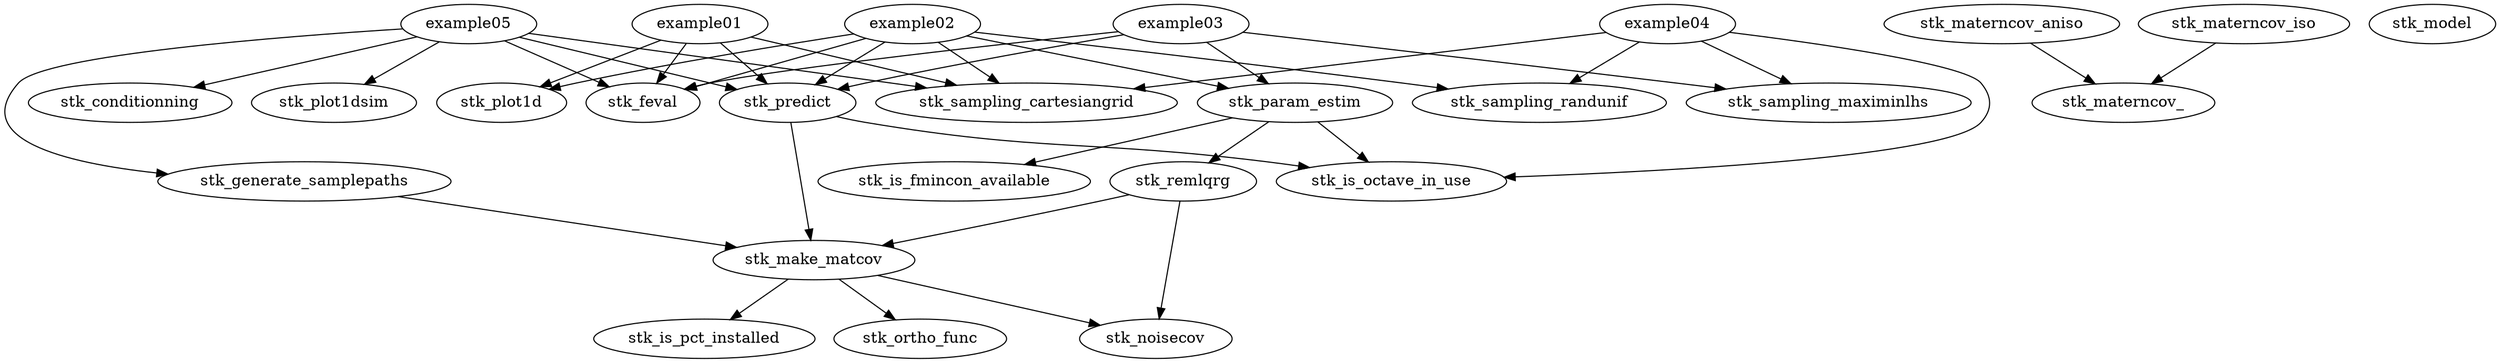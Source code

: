 /* Created by mdot for Matlab */
digraph m2html {
  stk_generate_samplepaths -> stk_make_matcov;
  stk_make_matcov -> stk_ortho_func;
  stk_make_matcov -> stk_noisecov;
  stk_make_matcov -> stk_is_pct_installed;
  stk_param_estim -> stk_remlqrg;
  stk_param_estim -> stk_is_fmincon_available;
  stk_param_estim -> stk_is_octave_in_use;
  stk_predict -> stk_make_matcov;
  stk_predict -> stk_is_octave_in_use;
  stk_remlqrg -> stk_make_matcov;
  stk_remlqrg -> stk_noisecov;
  stk_materncov_aniso -> stk_materncov_;
  stk_materncov_iso -> stk_materncov_;
  example01 -> stk_predict;
  example01 -> stk_sampling_cartesiangrid;
  example01 -> stk_feval;
  example01 -> stk_plot1d;
  example02 -> stk_param_estim;
  example02 -> stk_predict;
  example02 -> stk_sampling_cartesiangrid;
  example02 -> stk_sampling_randunif;
  example02 -> stk_feval;
  example02 -> stk_plot1d;
  example03 -> stk_param_estim;
  example03 -> stk_predict;
  example03 -> stk_sampling_maximinlhs;
  example03 -> stk_feval;
  example04 -> stk_sampling_cartesiangrid;
  example04 -> stk_sampling_maximinlhs;
  example04 -> stk_sampling_randunif;
  example04 -> stk_is_octave_in_use;
  example05 -> stk_conditionning;
  example05 -> stk_generate_samplepaths;
  example05 -> stk_predict;
  example05 -> stk_sampling_cartesiangrid;
  example05 -> stk_feval;
  example05 -> stk_plot1dsim;

  stk_conditionning [URL="core/stk_conditionning.html"];
  stk_generate_samplepaths [URL="core/stk_generate_samplepaths.html"];
  stk_make_matcov [URL="core/stk_make_matcov.html"];
  stk_model [URL="core/stk_model.html"];
  stk_ortho_func [URL="core/stk_ortho_func.html"];
  stk_param_estim [URL="core/stk_param_estim.html"];
  stk_predict [URL="core/stk_predict.html"];
  stk_remlqrg [URL="core/stk_remlqrg.html"];
  stk_materncov_ [URL="covfcs/stk_materncov_.html"];
  stk_materncov_aniso [URL="covfcs/stk_materncov_aniso.html"];
  stk_materncov_iso [URL="covfcs/stk_materncov_iso.html"];
  stk_noisecov [URL="covfcs/stk_noisecov.html"];
  example01 [URL="examples/example01.html"];
  example02 [URL="examples/example02.html"];
  example03 [URL="examples/example03.html"];
  example04 [URL="examples/example04.html"];
  example05 [URL="examples/example05.html"];
  stk_sampling_cartesiangrid [URL="sampling/stk_sampling_cartesiangrid.html"];
  stk_sampling_maximinlhs [URL="sampling/stk_sampling_maximinlhs.html"];
  stk_sampling_randunif [URL="sampling/stk_sampling_randunif.html"];
  stk_feval [URL="utils/stk_feval.html"];
  stk_is_fmincon_available [URL="utils/stk_is_fmincon_available.html"];
  stk_is_octave_in_use [URL="utils/stk_is_octave_in_use.html"];
  stk_is_pct_installed [URL="utils/stk_is_pct_installed.html"];
  stk_plot1d [URL="utils/stk_plot1d.html"];
  stk_plot1dsim [URL="utils/stk_plot1dsim.html"];
}